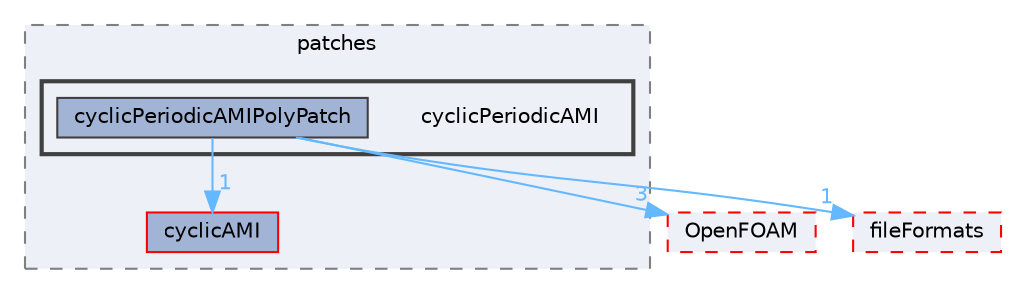 digraph "src/meshTools/AMIInterpolation/patches/cyclicPeriodicAMI"
{
 // LATEX_PDF_SIZE
  bgcolor="transparent";
  edge [fontname=Helvetica,fontsize=10,labelfontname=Helvetica,labelfontsize=10];
  node [fontname=Helvetica,fontsize=10,shape=box,height=0.2,width=0.4];
  compound=true
  subgraph clusterdir_e48036504f77ea988a54ffba425a88d8 {
    graph [ bgcolor="#edf0f7", pencolor="grey50", label="patches", fontname=Helvetica,fontsize=10 style="filled,dashed", URL="dir_e48036504f77ea988a54ffba425a88d8.html",tooltip=""]
  dir_cd74d29a05e94118a5acdbfd55a576bf [label="cyclicAMI", fillcolor="#a2b4d6", color="red", style="filled", URL="dir_cd74d29a05e94118a5acdbfd55a576bf.html",tooltip=""];
  subgraph clusterdir_d0cabc02d0aba85747502d3d40c03977 {
    graph [ bgcolor="#edf0f7", pencolor="grey25", label="", fontname=Helvetica,fontsize=10 style="filled,bold", URL="dir_d0cabc02d0aba85747502d3d40c03977.html",tooltip=""]
    dir_d0cabc02d0aba85747502d3d40c03977 [shape=plaintext, label="cyclicPeriodicAMI"];
  dir_fae61ceac54725e73ce39e051013d10f [label="cyclicPeriodicAMIPolyPatch", fillcolor="#a2b4d6", color="grey25", style="filled", URL="dir_fae61ceac54725e73ce39e051013d10f.html",tooltip=""];
  }
  }
  dir_c5473ff19b20e6ec4dfe5c310b3778a8 [label="OpenFOAM", fillcolor="#edf0f7", color="red", style="filled,dashed", URL="dir_c5473ff19b20e6ec4dfe5c310b3778a8.html",tooltip=""];
  dir_b05602f37bb521a7142c0a3e200b5f35 [label="fileFormats", fillcolor="#edf0f7", color="red", style="filled,dashed", URL="dir_b05602f37bb521a7142c0a3e200b5f35.html",tooltip=""];
  dir_fae61ceac54725e73ce39e051013d10f->dir_b05602f37bb521a7142c0a3e200b5f35 [headlabel="1", labeldistance=1.5 headhref="dir_000787_001353.html" href="dir_000787_001353.html" color="steelblue1" fontcolor="steelblue1"];
  dir_fae61ceac54725e73ce39e051013d10f->dir_c5473ff19b20e6ec4dfe5c310b3778a8 [headlabel="3", labeldistance=1.5 headhref="dir_000787_002695.html" href="dir_000787_002695.html" color="steelblue1" fontcolor="steelblue1"];
  dir_fae61ceac54725e73ce39e051013d10f->dir_cd74d29a05e94118a5acdbfd55a576bf [headlabel="1", labeldistance=1.5 headhref="dir_000787_000776.html" href="dir_000787_000776.html" color="steelblue1" fontcolor="steelblue1"];
}
